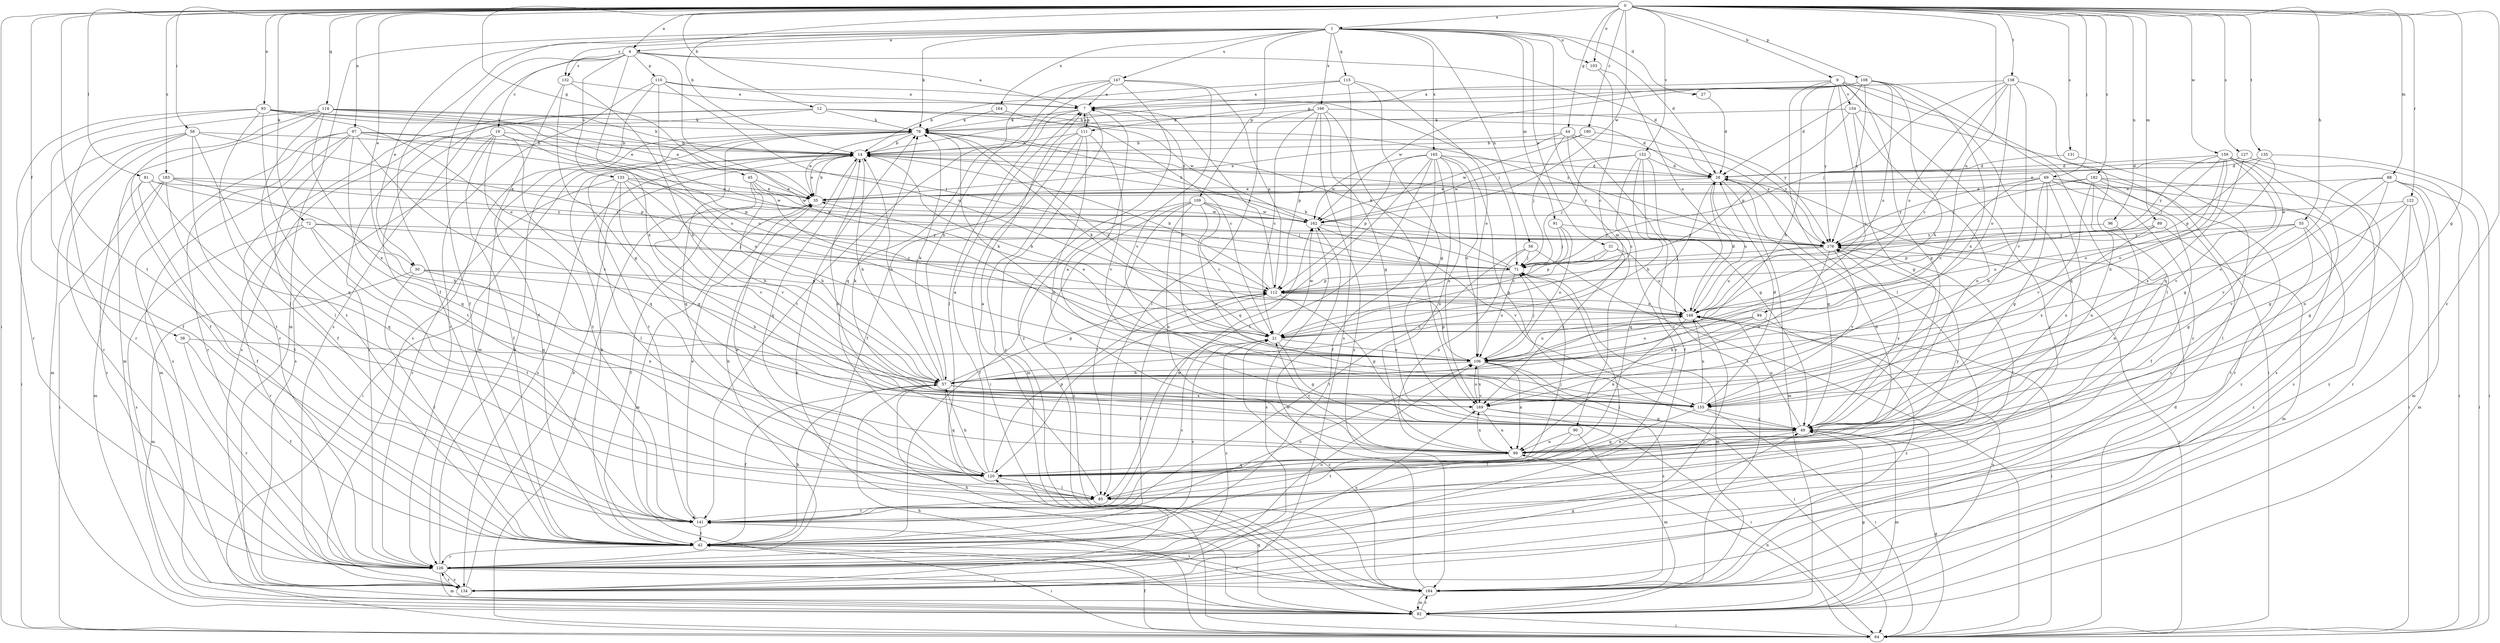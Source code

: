 strict digraph  {
0;
1;
4;
7;
9;
12;
14;
19;
21;
27;
28;
30;
31;
35;
38;
42;
44;
45;
49;
55;
56;
57;
58;
64;
69;
71;
72;
78;
81;
85;
88;
89;
90;
91;
92;
93;
94;
96;
97;
99;
103;
106;
108;
109;
110;
111;
112;
114;
115;
120;
122;
126;
127;
131;
132;
133;
134;
135;
138;
141;
147;
148;
152;
154;
155;
159;
162;
164;
165;
166;
169;
176;
180;
182;
183;
184;
0 -> 1  [label=a];
0 -> 4  [label=a];
0 -> 9  [label=b];
0 -> 12  [label=b];
0 -> 14  [label=b];
0 -> 30  [label=e];
0 -> 38  [label=f];
0 -> 44  [label=g];
0 -> 45  [label=g];
0 -> 49  [label=g];
0 -> 55  [label=h];
0 -> 58  [label=i];
0 -> 64  [label=i];
0 -> 69  [label=j];
0 -> 72  [label=k];
0 -> 81  [label=l];
0 -> 88  [label=m];
0 -> 89  [label=m];
0 -> 93  [label=n];
0 -> 94  [label=n];
0 -> 96  [label=n];
0 -> 97  [label=n];
0 -> 103  [label=o];
0 -> 108  [label=p];
0 -> 114  [label=q];
0 -> 122  [label=r];
0 -> 127  [label=s];
0 -> 131  [label=s];
0 -> 135  [label=t];
0 -> 138  [label=t];
0 -> 141  [label=t];
0 -> 152  [label=v];
0 -> 159  [label=w];
0 -> 162  [label=w];
0 -> 180  [label=z];
0 -> 182  [label=z];
0 -> 183  [label=z];
0 -> 184  [label=z];
1 -> 4  [label=a];
1 -> 27  [label=d];
1 -> 28  [label=d];
1 -> 30  [label=e];
1 -> 31  [label=e];
1 -> 42  [label=f];
1 -> 56  [label=h];
1 -> 78  [label=k];
1 -> 90  [label=m];
1 -> 91  [label=m];
1 -> 92  [label=m];
1 -> 103  [label=o];
1 -> 109  [label=p];
1 -> 115  [label=q];
1 -> 132  [label=s];
1 -> 147  [label=u];
1 -> 164  [label=x];
1 -> 165  [label=x];
1 -> 166  [label=x];
4 -> 7  [label=a];
4 -> 19  [label=c];
4 -> 28  [label=d];
4 -> 42  [label=f];
4 -> 106  [label=o];
4 -> 110  [label=p];
4 -> 132  [label=s];
4 -> 133  [label=s];
4 -> 134  [label=s];
4 -> 169  [label=x];
7 -> 78  [label=k];
7 -> 85  [label=l];
7 -> 106  [label=o];
7 -> 111  [label=p];
7 -> 184  [label=z];
9 -> 49  [label=g];
9 -> 57  [label=h];
9 -> 85  [label=l];
9 -> 106  [label=o];
9 -> 111  [label=p];
9 -> 120  [label=q];
9 -> 126  [label=r];
9 -> 154  [label=v];
9 -> 176  [label=y];
9 -> 184  [label=z];
12 -> 28  [label=d];
12 -> 78  [label=k];
12 -> 126  [label=r];
12 -> 134  [label=s];
12 -> 141  [label=t];
12 -> 162  [label=w];
12 -> 176  [label=y];
14 -> 28  [label=d];
14 -> 35  [label=e];
14 -> 57  [label=h];
14 -> 64  [label=i];
14 -> 120  [label=q];
14 -> 134  [label=s];
14 -> 176  [label=y];
19 -> 14  [label=b];
19 -> 42  [label=f];
19 -> 106  [label=o];
19 -> 120  [label=q];
19 -> 126  [label=r];
19 -> 134  [label=s];
19 -> 141  [label=t];
21 -> 14  [label=b];
21 -> 35  [label=e];
21 -> 49  [label=g];
21 -> 78  [label=k];
21 -> 106  [label=o];
21 -> 162  [label=w];
27 -> 28  [label=d];
28 -> 35  [label=e];
28 -> 49  [label=g];
28 -> 92  [label=m];
28 -> 120  [label=q];
28 -> 148  [label=u];
30 -> 42  [label=f];
30 -> 57  [label=h];
30 -> 92  [label=m];
30 -> 99  [label=n];
30 -> 112  [label=p];
31 -> 71  [label=j];
31 -> 112  [label=p];
31 -> 148  [label=u];
31 -> 169  [label=x];
35 -> 14  [label=b];
35 -> 42  [label=f];
35 -> 64  [label=i];
35 -> 92  [label=m];
35 -> 162  [label=w];
38 -> 42  [label=f];
38 -> 106  [label=o];
38 -> 126  [label=r];
42 -> 14  [label=b];
42 -> 21  [label=c];
42 -> 57  [label=h];
42 -> 64  [label=i];
42 -> 71  [label=j];
42 -> 126  [label=r];
42 -> 184  [label=z];
44 -> 14  [label=b];
44 -> 35  [label=e];
44 -> 71  [label=j];
44 -> 126  [label=r];
44 -> 176  [label=y];
44 -> 184  [label=z];
45 -> 21  [label=c];
45 -> 35  [label=e];
45 -> 57  [label=h];
45 -> 155  [label=v];
45 -> 162  [label=w];
49 -> 7  [label=a];
49 -> 78  [label=k];
49 -> 85  [label=l];
49 -> 92  [label=m];
49 -> 99  [label=n];
49 -> 148  [label=u];
49 -> 176  [label=y];
55 -> 49  [label=g];
55 -> 141  [label=t];
55 -> 148  [label=u];
55 -> 176  [label=y];
55 -> 184  [label=z];
56 -> 64  [label=i];
56 -> 71  [label=j];
56 -> 99  [label=n];
56 -> 141  [label=t];
57 -> 14  [label=b];
57 -> 42  [label=f];
57 -> 78  [label=k];
57 -> 112  [label=p];
57 -> 120  [label=q];
57 -> 155  [label=v];
57 -> 169  [label=x];
58 -> 14  [label=b];
58 -> 64  [label=i];
58 -> 85  [label=l];
58 -> 92  [label=m];
58 -> 112  [label=p];
58 -> 126  [label=r];
58 -> 141  [label=t];
64 -> 28  [label=d];
64 -> 42  [label=f];
64 -> 49  [label=g];
64 -> 57  [label=h];
64 -> 99  [label=n];
64 -> 176  [label=y];
69 -> 21  [label=c];
69 -> 35  [label=e];
69 -> 42  [label=f];
69 -> 49  [label=g];
69 -> 57  [label=h];
69 -> 64  [label=i];
69 -> 99  [label=n];
69 -> 176  [label=y];
69 -> 184  [label=z];
71 -> 14  [label=b];
71 -> 78  [label=k];
71 -> 92  [label=m];
71 -> 106  [label=o];
71 -> 112  [label=p];
72 -> 71  [label=j];
72 -> 120  [label=q];
72 -> 126  [label=r];
72 -> 134  [label=s];
72 -> 141  [label=t];
72 -> 176  [label=y];
78 -> 14  [label=b];
78 -> 21  [label=c];
78 -> 35  [label=e];
78 -> 120  [label=q];
78 -> 126  [label=r];
78 -> 141  [label=t];
81 -> 35  [label=e];
81 -> 42  [label=f];
81 -> 120  [label=q];
81 -> 126  [label=r];
81 -> 176  [label=y];
85 -> 7  [label=a];
85 -> 35  [label=e];
85 -> 71  [label=j];
85 -> 141  [label=t];
88 -> 35  [label=e];
88 -> 49  [label=g];
88 -> 64  [label=i];
88 -> 92  [label=m];
88 -> 106  [label=o];
88 -> 134  [label=s];
88 -> 155  [label=v];
89 -> 92  [label=m];
89 -> 112  [label=p];
89 -> 169  [label=x];
89 -> 176  [label=y];
90 -> 92  [label=m];
90 -> 99  [label=n];
90 -> 141  [label=t];
91 -> 21  [label=c];
91 -> 71  [label=j];
91 -> 106  [label=o];
91 -> 176  [label=y];
92 -> 49  [label=g];
92 -> 64  [label=i];
92 -> 78  [label=k];
92 -> 120  [label=q];
92 -> 148  [label=u];
92 -> 184  [label=z];
93 -> 35  [label=e];
93 -> 42  [label=f];
93 -> 71  [label=j];
93 -> 78  [label=k];
93 -> 85  [label=l];
93 -> 120  [label=q];
93 -> 126  [label=r];
93 -> 148  [label=u];
94 -> 21  [label=c];
94 -> 57  [label=h];
94 -> 106  [label=o];
94 -> 184  [label=z];
96 -> 99  [label=n];
96 -> 176  [label=y];
97 -> 14  [label=b];
97 -> 42  [label=f];
97 -> 92  [label=m];
97 -> 112  [label=p];
97 -> 120  [label=q];
97 -> 126  [label=r];
97 -> 134  [label=s];
97 -> 148  [label=u];
97 -> 155  [label=v];
99 -> 14  [label=b];
99 -> 21  [label=c];
99 -> 120  [label=q];
99 -> 169  [label=x];
103 -> 21  [label=c];
103 -> 148  [label=u];
106 -> 57  [label=h];
106 -> 64  [label=i];
106 -> 71  [label=j];
106 -> 78  [label=k];
106 -> 99  [label=n];
106 -> 112  [label=p];
106 -> 148  [label=u];
106 -> 169  [label=x];
106 -> 184  [label=z];
108 -> 7  [label=a];
108 -> 14  [label=b];
108 -> 28  [label=d];
108 -> 57  [label=h];
108 -> 120  [label=q];
108 -> 148  [label=u];
108 -> 162  [label=w];
108 -> 169  [label=x];
108 -> 176  [label=y];
109 -> 21  [label=c];
109 -> 42  [label=f];
109 -> 71  [label=j];
109 -> 85  [label=l];
109 -> 99  [label=n];
109 -> 155  [label=v];
109 -> 162  [label=w];
109 -> 184  [label=z];
110 -> 7  [label=a];
110 -> 71  [label=j];
110 -> 106  [label=o];
110 -> 126  [label=r];
110 -> 134  [label=s];
110 -> 148  [label=u];
111 -> 7  [label=a];
111 -> 14  [label=b];
111 -> 42  [label=f];
111 -> 64  [label=i];
111 -> 92  [label=m];
111 -> 99  [label=n];
111 -> 155  [label=v];
112 -> 7  [label=a];
112 -> 14  [label=b];
112 -> 42  [label=f];
112 -> 49  [label=g];
112 -> 148  [label=u];
114 -> 14  [label=b];
114 -> 35  [label=e];
114 -> 42  [label=f];
114 -> 71  [label=j];
114 -> 78  [label=k];
114 -> 92  [label=m];
114 -> 126  [label=r];
114 -> 141  [label=t];
114 -> 169  [label=x];
115 -> 7  [label=a];
115 -> 14  [label=b];
115 -> 49  [label=g];
115 -> 106  [label=o];
115 -> 134  [label=s];
120 -> 7  [label=a];
120 -> 28  [label=d];
120 -> 57  [label=h];
120 -> 85  [label=l];
120 -> 112  [label=p];
120 -> 176  [label=y];
122 -> 49  [label=g];
122 -> 92  [label=m];
122 -> 126  [label=r];
122 -> 155  [label=v];
122 -> 162  [label=w];
126 -> 14  [label=b];
126 -> 21  [label=c];
126 -> 78  [label=k];
126 -> 92  [label=m];
126 -> 106  [label=o];
126 -> 134  [label=s];
126 -> 169  [label=x];
126 -> 184  [label=z];
127 -> 28  [label=d];
127 -> 35  [label=e];
127 -> 64  [label=i];
127 -> 169  [label=x];
131 -> 28  [label=d];
131 -> 134  [label=s];
132 -> 7  [label=a];
132 -> 42  [label=f];
132 -> 49  [label=g];
132 -> 57  [label=h];
133 -> 35  [label=e];
133 -> 49  [label=g];
133 -> 57  [label=h];
133 -> 85  [label=l];
133 -> 126  [label=r];
133 -> 155  [label=v];
133 -> 162  [label=w];
134 -> 14  [label=b];
134 -> 49  [label=g];
134 -> 57  [label=h];
134 -> 126  [label=r];
135 -> 28  [label=d];
135 -> 64  [label=i];
135 -> 106  [label=o];
135 -> 112  [label=p];
138 -> 7  [label=a];
138 -> 21  [label=c];
138 -> 71  [label=j];
138 -> 85  [label=l];
138 -> 106  [label=o];
138 -> 148  [label=u];
138 -> 155  [label=v];
141 -> 21  [label=c];
141 -> 35  [label=e];
141 -> 42  [label=f];
141 -> 106  [label=o];
141 -> 162  [label=w];
147 -> 7  [label=a];
147 -> 57  [label=h];
147 -> 112  [label=p];
147 -> 120  [label=q];
147 -> 141  [label=t];
147 -> 155  [label=v];
147 -> 184  [label=z];
148 -> 21  [label=c];
148 -> 28  [label=d];
148 -> 64  [label=i];
148 -> 99  [label=n];
148 -> 126  [label=r];
152 -> 21  [label=c];
152 -> 28  [label=d];
152 -> 42  [label=f];
152 -> 49  [label=g];
152 -> 57  [label=h];
152 -> 71  [label=j];
152 -> 162  [label=w];
154 -> 49  [label=g];
154 -> 64  [label=i];
154 -> 78  [label=k];
154 -> 99  [label=n];
154 -> 112  [label=p];
155 -> 28  [label=d];
155 -> 49  [label=g];
155 -> 64  [label=i];
155 -> 120  [label=q];
155 -> 148  [label=u];
159 -> 28  [label=d];
159 -> 49  [label=g];
159 -> 57  [label=h];
159 -> 71  [label=j];
159 -> 99  [label=n];
159 -> 106  [label=o];
159 -> 134  [label=s];
159 -> 155  [label=v];
159 -> 176  [label=y];
162 -> 78  [label=k];
162 -> 134  [label=s];
162 -> 155  [label=v];
162 -> 176  [label=y];
164 -> 21  [label=c];
164 -> 78  [label=k];
165 -> 28  [label=d];
165 -> 42  [label=f];
165 -> 49  [label=g];
165 -> 85  [label=l];
165 -> 99  [label=n];
165 -> 106  [label=o];
165 -> 112  [label=p];
165 -> 120  [label=q];
165 -> 162  [label=w];
165 -> 169  [label=x];
166 -> 21  [label=c];
166 -> 49  [label=g];
166 -> 78  [label=k];
166 -> 85  [label=l];
166 -> 112  [label=p];
166 -> 169  [label=x];
166 -> 176  [label=y];
166 -> 184  [label=z];
169 -> 49  [label=g];
169 -> 64  [label=i];
169 -> 99  [label=n];
169 -> 106  [label=o];
176 -> 71  [label=j];
176 -> 85  [label=l];
176 -> 148  [label=u];
176 -> 155  [label=v];
176 -> 169  [label=x];
180 -> 14  [label=b];
180 -> 162  [label=w];
180 -> 176  [label=y];
182 -> 35  [label=e];
182 -> 85  [label=l];
182 -> 99  [label=n];
182 -> 126  [label=r];
182 -> 155  [label=v];
182 -> 176  [label=y];
182 -> 184  [label=z];
183 -> 35  [label=e];
183 -> 57  [label=h];
183 -> 64  [label=i];
183 -> 92  [label=m];
183 -> 141  [label=t];
183 -> 176  [label=y];
184 -> 21  [label=c];
184 -> 92  [label=m];
184 -> 141  [label=t];
184 -> 162  [label=w];
}
